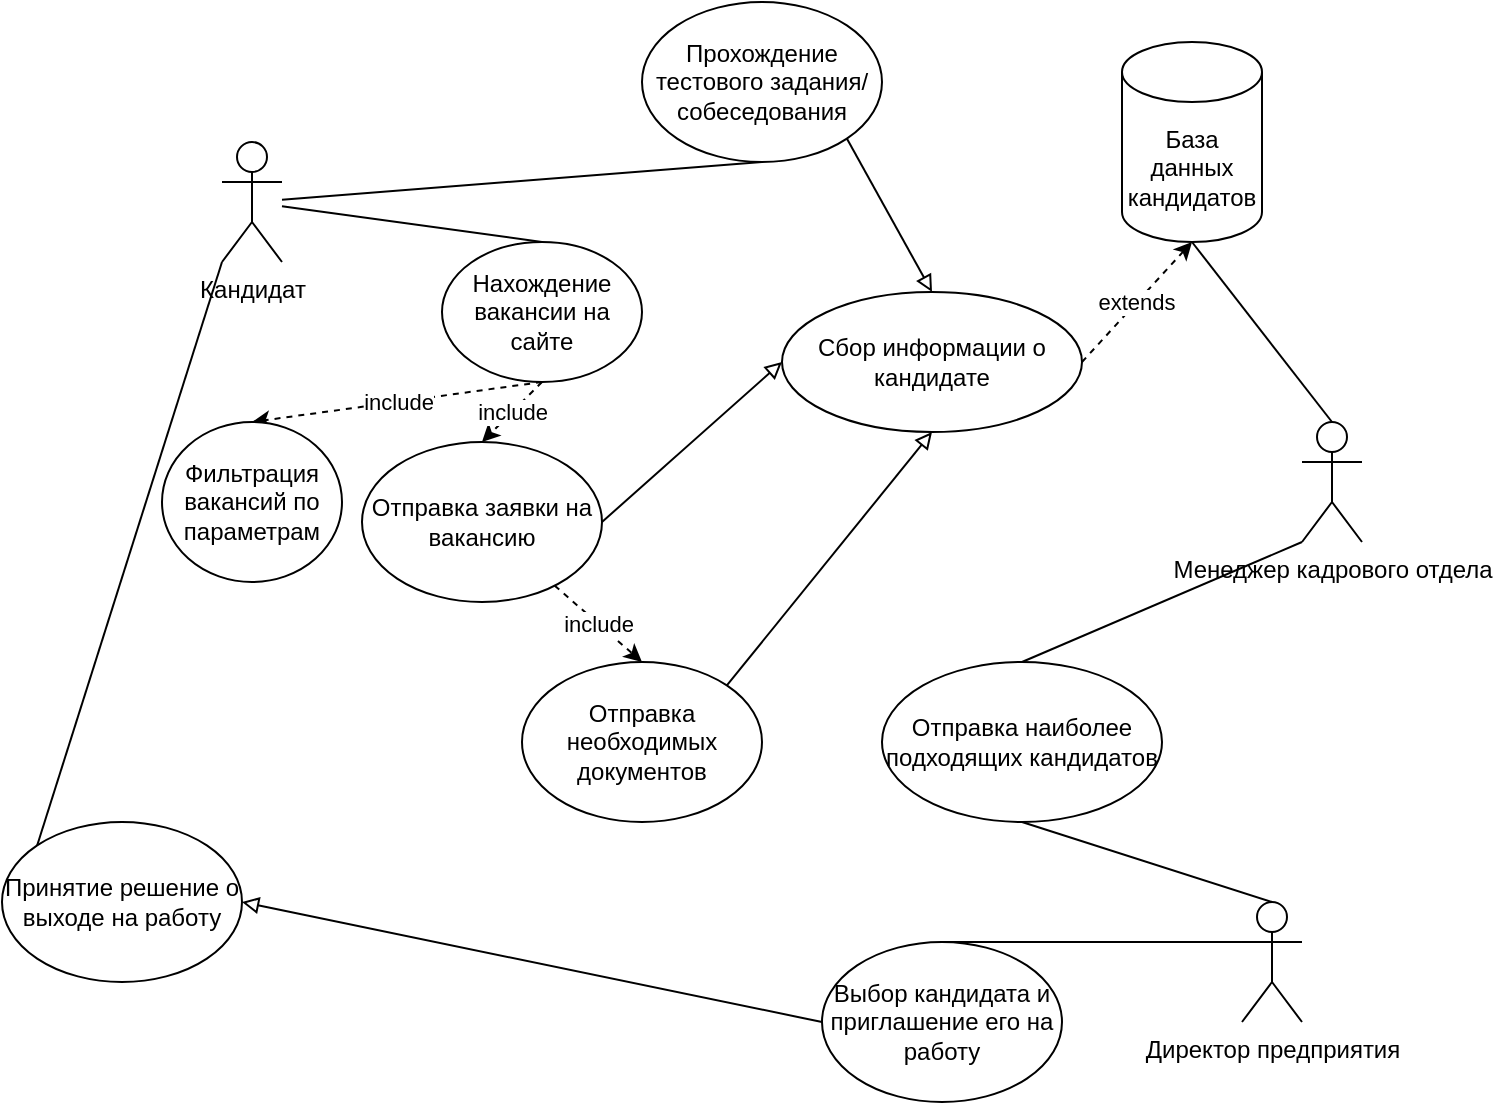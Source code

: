 <mxfile version="20.8.20" type="github">
  <diagram id="C5RBs43oDa-KdzZeNtuy" name="Page-1">
    <mxGraphModel dx="1193" dy="770" grid="1" gridSize="10" guides="1" tooltips="1" connect="1" arrows="1" fold="1" page="1" pageScale="1" pageWidth="827" pageHeight="1169" math="0" shadow="0">
      <root>
        <mxCell id="WIyWlLk6GJQsqaUBKTNV-0" />
        <mxCell id="WIyWlLk6GJQsqaUBKTNV-1" parent="WIyWlLk6GJQsqaUBKTNV-0" />
        <mxCell id="4cZZvOKXV9XO44Qx4K8E-4" style="rounded=0;orthogonalLoop=1;jettySize=auto;html=1;entryX=0.5;entryY=0;entryDx=0;entryDy=0;endArrow=none;endFill=0;" edge="1" parent="WIyWlLk6GJQsqaUBKTNV-1" source="4cZZvOKXV9XO44Qx4K8E-0" target="4cZZvOKXV9XO44Qx4K8E-3">
          <mxGeometry relative="1" as="geometry" />
        </mxCell>
        <mxCell id="4cZZvOKXV9XO44Qx4K8E-14" style="edgeStyle=none;rounded=0;orthogonalLoop=1;jettySize=auto;html=1;endArrow=none;endFill=0;" edge="1" parent="WIyWlLk6GJQsqaUBKTNV-1" source="4cZZvOKXV9XO44Qx4K8E-0">
          <mxGeometry relative="1" as="geometry">
            <mxPoint x="450" y="140" as="targetPoint" />
          </mxGeometry>
        </mxCell>
        <mxCell id="4cZZvOKXV9XO44Qx4K8E-42" style="edgeStyle=none;rounded=0;orthogonalLoop=1;jettySize=auto;html=1;exitX=0;exitY=1;exitDx=0;exitDy=0;exitPerimeter=0;entryX=0;entryY=0;entryDx=0;entryDy=0;endArrow=none;endFill=0;" edge="1" parent="WIyWlLk6GJQsqaUBKTNV-1" source="4cZZvOKXV9XO44Qx4K8E-0" target="4cZZvOKXV9XO44Qx4K8E-41">
          <mxGeometry relative="1" as="geometry" />
        </mxCell>
        <mxCell id="4cZZvOKXV9XO44Qx4K8E-0" value="Кандидат" style="shape=umlActor;verticalLabelPosition=bottom;verticalAlign=top;html=1;outlineConnect=0;" vertex="1" parent="WIyWlLk6GJQsqaUBKTNV-1">
          <mxGeometry x="180" y="130" width="30" height="60" as="geometry" />
        </mxCell>
        <mxCell id="4cZZvOKXV9XO44Qx4K8E-8" value="include" style="edgeStyle=none;rounded=0;orthogonalLoop=1;jettySize=auto;html=1;exitX=0.5;exitY=1;exitDx=0;exitDy=0;entryX=0.5;entryY=0;entryDx=0;entryDy=0;endArrow=classic;endFill=1;dashed=1;" edge="1" parent="WIyWlLk6GJQsqaUBKTNV-1" source="4cZZvOKXV9XO44Qx4K8E-3" target="4cZZvOKXV9XO44Qx4K8E-6">
          <mxGeometry relative="1" as="geometry" />
        </mxCell>
        <mxCell id="4cZZvOKXV9XO44Qx4K8E-9" value="include" style="edgeStyle=none;rounded=0;orthogonalLoop=1;jettySize=auto;html=1;exitX=0.5;exitY=1;exitDx=0;exitDy=0;entryX=0.5;entryY=0;entryDx=0;entryDy=0;endArrow=classic;endFill=1;dashed=1;" edge="1" parent="WIyWlLk6GJQsqaUBKTNV-1" source="4cZZvOKXV9XO44Qx4K8E-3" target="4cZZvOKXV9XO44Qx4K8E-5">
          <mxGeometry relative="1" as="geometry" />
        </mxCell>
        <mxCell id="4cZZvOKXV9XO44Qx4K8E-3" value="Нахождение вакансии на сайте" style="ellipse;whiteSpace=wrap;html=1;" vertex="1" parent="WIyWlLk6GJQsqaUBKTNV-1">
          <mxGeometry x="290" y="180" width="100" height="70" as="geometry" />
        </mxCell>
        <mxCell id="4cZZvOKXV9XO44Qx4K8E-5" value="Фильтрация вакансий по параметрам" style="ellipse;whiteSpace=wrap;html=1;" vertex="1" parent="WIyWlLk6GJQsqaUBKTNV-1">
          <mxGeometry x="150" y="270" width="90" height="80" as="geometry" />
        </mxCell>
        <mxCell id="4cZZvOKXV9XO44Qx4K8E-12" value="include" style="edgeStyle=none;rounded=0;orthogonalLoop=1;jettySize=auto;html=1;entryX=0.5;entryY=0;entryDx=0;entryDy=0;dashed=1;endArrow=classic;endFill=1;" edge="1" parent="WIyWlLk6GJQsqaUBKTNV-1" source="4cZZvOKXV9XO44Qx4K8E-6" target="4cZZvOKXV9XO44Qx4K8E-11">
          <mxGeometry relative="1" as="geometry" />
        </mxCell>
        <mxCell id="4cZZvOKXV9XO44Qx4K8E-19" style="edgeStyle=none;rounded=0;orthogonalLoop=1;jettySize=auto;html=1;exitX=1;exitY=0.5;exitDx=0;exitDy=0;entryX=0;entryY=0.5;entryDx=0;entryDy=0;endArrow=block;endFill=0;" edge="1" parent="WIyWlLk6GJQsqaUBKTNV-1" source="4cZZvOKXV9XO44Qx4K8E-6" target="4cZZvOKXV9XO44Qx4K8E-17">
          <mxGeometry relative="1" as="geometry" />
        </mxCell>
        <mxCell id="4cZZvOKXV9XO44Qx4K8E-6" value="Отправка заявки на вакансию" style="ellipse;whiteSpace=wrap;html=1;" vertex="1" parent="WIyWlLk6GJQsqaUBKTNV-1">
          <mxGeometry x="250" y="280" width="120" height="80" as="geometry" />
        </mxCell>
        <mxCell id="4cZZvOKXV9XO44Qx4K8E-18" style="edgeStyle=none;rounded=0;orthogonalLoop=1;jettySize=auto;html=1;exitX=1;exitY=0;exitDx=0;exitDy=0;entryX=0.5;entryY=1;entryDx=0;entryDy=0;endArrow=block;endFill=0;" edge="1" parent="WIyWlLk6GJQsqaUBKTNV-1" source="4cZZvOKXV9XO44Qx4K8E-11" target="4cZZvOKXV9XO44Qx4K8E-17">
          <mxGeometry relative="1" as="geometry" />
        </mxCell>
        <mxCell id="4cZZvOKXV9XO44Qx4K8E-11" value="Отправка необходимых документов" style="ellipse;whiteSpace=wrap;html=1;" vertex="1" parent="WIyWlLk6GJQsqaUBKTNV-1">
          <mxGeometry x="330" y="390" width="120" height="80" as="geometry" />
        </mxCell>
        <mxCell id="4cZZvOKXV9XO44Qx4K8E-20" style="edgeStyle=none;rounded=0;orthogonalLoop=1;jettySize=auto;html=1;exitX=1;exitY=1;exitDx=0;exitDy=0;entryX=0.5;entryY=0;entryDx=0;entryDy=0;endArrow=block;endFill=0;" edge="1" parent="WIyWlLk6GJQsqaUBKTNV-1" source="4cZZvOKXV9XO44Qx4K8E-13" target="4cZZvOKXV9XO44Qx4K8E-17">
          <mxGeometry relative="1" as="geometry" />
        </mxCell>
        <mxCell id="4cZZvOKXV9XO44Qx4K8E-13" value="Прохождение тестового задания/собеседования" style="ellipse;whiteSpace=wrap;html=1;" vertex="1" parent="WIyWlLk6GJQsqaUBKTNV-1">
          <mxGeometry x="390" y="60" width="120" height="80" as="geometry" />
        </mxCell>
        <mxCell id="4cZZvOKXV9XO44Qx4K8E-25" style="edgeStyle=none;rounded=0;orthogonalLoop=1;jettySize=auto;html=1;exitX=0.5;exitY=0;exitDx=0;exitDy=0;exitPerimeter=0;entryX=0.5;entryY=1;entryDx=0;entryDy=0;entryPerimeter=0;endArrow=none;endFill=0;" edge="1" parent="WIyWlLk6GJQsqaUBKTNV-1" source="4cZZvOKXV9XO44Qx4K8E-15" target="4cZZvOKXV9XO44Qx4K8E-23">
          <mxGeometry relative="1" as="geometry" />
        </mxCell>
        <mxCell id="4cZZvOKXV9XO44Qx4K8E-32" style="edgeStyle=none;rounded=0;orthogonalLoop=1;jettySize=auto;html=1;exitX=0;exitY=1;exitDx=0;exitDy=0;exitPerimeter=0;entryX=0.5;entryY=0;entryDx=0;entryDy=0;endArrow=none;endFill=0;" edge="1" parent="WIyWlLk6GJQsqaUBKTNV-1" source="4cZZvOKXV9XO44Qx4K8E-15" target="4cZZvOKXV9XO44Qx4K8E-30">
          <mxGeometry relative="1" as="geometry" />
        </mxCell>
        <mxCell id="4cZZvOKXV9XO44Qx4K8E-15" value="Менеджер кадрового отдела" style="shape=umlActor;verticalLabelPosition=bottom;verticalAlign=top;html=1;outlineConnect=0;" vertex="1" parent="WIyWlLk6GJQsqaUBKTNV-1">
          <mxGeometry x="720" y="270" width="30" height="60" as="geometry" />
        </mxCell>
        <mxCell id="4cZZvOKXV9XO44Qx4K8E-24" value="extends" style="edgeStyle=none;rounded=0;orthogonalLoop=1;jettySize=auto;html=1;exitX=1;exitY=0.5;exitDx=0;exitDy=0;entryX=0.5;entryY=1;entryDx=0;entryDy=0;entryPerimeter=0;endArrow=classic;endFill=1;dashed=1;" edge="1" parent="WIyWlLk6GJQsqaUBKTNV-1" source="4cZZvOKXV9XO44Qx4K8E-17" target="4cZZvOKXV9XO44Qx4K8E-23">
          <mxGeometry relative="1" as="geometry" />
        </mxCell>
        <mxCell id="4cZZvOKXV9XO44Qx4K8E-17" value="Сбор информации о кандидате" style="ellipse;whiteSpace=wrap;html=1;" vertex="1" parent="WIyWlLk6GJQsqaUBKTNV-1">
          <mxGeometry x="460" y="205" width="150" height="70" as="geometry" />
        </mxCell>
        <mxCell id="4cZZvOKXV9XO44Qx4K8E-23" value="База данных кандидатов" style="shape=cylinder3;whiteSpace=wrap;html=1;boundedLbl=1;backgroundOutline=1;size=15;" vertex="1" parent="WIyWlLk6GJQsqaUBKTNV-1">
          <mxGeometry x="630" y="80" width="70" height="100" as="geometry" />
        </mxCell>
        <mxCell id="4cZZvOKXV9XO44Qx4K8E-36" style="edgeStyle=none;rounded=0;orthogonalLoop=1;jettySize=auto;html=1;exitX=0;exitY=0.333;exitDx=0;exitDy=0;exitPerimeter=0;entryX=0.5;entryY=0;entryDx=0;entryDy=0;endArrow=none;endFill=0;" edge="1" parent="WIyWlLk6GJQsqaUBKTNV-1" source="4cZZvOKXV9XO44Qx4K8E-29" target="4cZZvOKXV9XO44Qx4K8E-35">
          <mxGeometry relative="1" as="geometry" />
        </mxCell>
        <mxCell id="4cZZvOKXV9XO44Qx4K8E-29" value="Директор предприятия" style="shape=umlActor;verticalLabelPosition=bottom;verticalAlign=top;html=1;outlineConnect=0;" vertex="1" parent="WIyWlLk6GJQsqaUBKTNV-1">
          <mxGeometry x="690" y="510" width="30" height="60" as="geometry" />
        </mxCell>
        <mxCell id="4cZZvOKXV9XO44Qx4K8E-34" style="edgeStyle=none;rounded=0;orthogonalLoop=1;jettySize=auto;html=1;exitX=0.5;exitY=1;exitDx=0;exitDy=0;entryX=0.5;entryY=0;entryDx=0;entryDy=0;entryPerimeter=0;endArrow=none;endFill=0;" edge="1" parent="WIyWlLk6GJQsqaUBKTNV-1" source="4cZZvOKXV9XO44Qx4K8E-30" target="4cZZvOKXV9XO44Qx4K8E-29">
          <mxGeometry relative="1" as="geometry" />
        </mxCell>
        <mxCell id="4cZZvOKXV9XO44Qx4K8E-30" value="Отправка наиболее подходящих кандидатов" style="ellipse;whiteSpace=wrap;html=1;" vertex="1" parent="WIyWlLk6GJQsqaUBKTNV-1">
          <mxGeometry x="510" y="390" width="140" height="80" as="geometry" />
        </mxCell>
        <mxCell id="4cZZvOKXV9XO44Qx4K8E-43" style="edgeStyle=none;rounded=0;orthogonalLoop=1;jettySize=auto;html=1;exitX=0;exitY=0.5;exitDx=0;exitDy=0;entryX=1;entryY=0.5;entryDx=0;entryDy=0;endArrow=block;endFill=0;" edge="1" parent="WIyWlLk6GJQsqaUBKTNV-1" source="4cZZvOKXV9XO44Qx4K8E-35" target="4cZZvOKXV9XO44Qx4K8E-41">
          <mxGeometry relative="1" as="geometry" />
        </mxCell>
        <mxCell id="4cZZvOKXV9XO44Qx4K8E-35" value="Выбор кандидата и приглашение его на работу" style="ellipse;whiteSpace=wrap;html=1;" vertex="1" parent="WIyWlLk6GJQsqaUBKTNV-1">
          <mxGeometry x="480" y="530" width="120" height="80" as="geometry" />
        </mxCell>
        <mxCell id="4cZZvOKXV9XO44Qx4K8E-41" value="Принятие решение о выходе на работу" style="ellipse;whiteSpace=wrap;html=1;" vertex="1" parent="WIyWlLk6GJQsqaUBKTNV-1">
          <mxGeometry x="70" y="470" width="120" height="80" as="geometry" />
        </mxCell>
      </root>
    </mxGraphModel>
  </diagram>
</mxfile>
